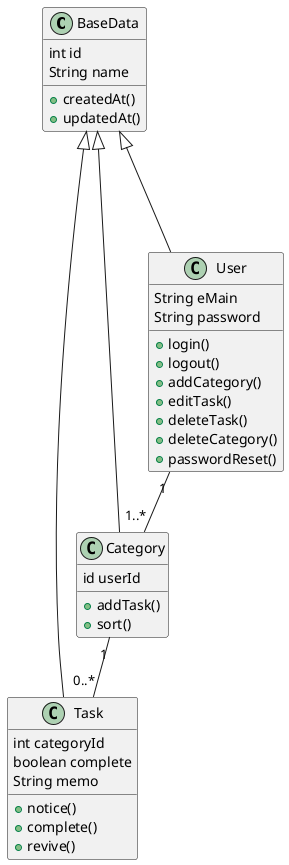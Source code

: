 @startuml
class BaseData{
    int id
    String name

    +createdAt()
    +updatedAt()
}

class Task{
    int categoryId
    boolean complete
    String memo

    +notice()
    +complete()
    +revive()
}

class Category {
    id userId

    +addTask()
    +sort()
}

class User{
    String eMain 
    String password

    +login()
    +logout()
    +addCategory()
    +editTask()
    +deleteTask()
    +deleteCategory()
    +passwordReset()
}



BaseData<|---- Category
BaseData<|-- User
BaseData<|---- Task

User "1" -- "1..*" Category
Category "1" -- "0..*" Task

@enduml
